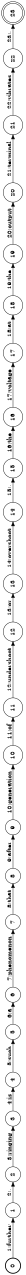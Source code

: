 digraph FST {
rankdir = LR;
size = "8.5,11";
label = "";
center = 1;
orientation = Landscape;
ranksep = "0.4";
nodesep = "0.25";
0 [label = "0", shape = circle, style = bold, fontsize = 14]
	0 -> 1 [label = "1:further", fontsize = 14];
1 [label = "1", shape = circle, style = solid, fontsize = 14]
	1 -> 2 [label = "2:,", fontsize = 14];
2 [label = "2", shape = circle, style = solid, fontsize = 14]
	2 -> 3 [label = "3:ringing", fontsize = 14];
3 [label = "3", shape = circle, style = solid, fontsize = 14]
	3 -> 4 [label = "4:is", fontsize = 14];
4 [label = "4", shape = circle, style = solid, fontsize = 14]
	4 -> 5 [label = "5:such", fontsize = 14];
5 [label = "5", shape = circle, style = solid, fontsize = 14]
	5 -> 6 [label = "6:a", fontsize = 14];
6 [label = "6", shape = circle, style = solid, fontsize = 14]
	6 -> 7 [label = "7:phenomenon", fontsize = 14];
7 [label = "7", shape = circle, style = solid, fontsize = 14]
	7 -> 8 [label = "8:that", fontsize = 14];
8 [label = "8", shape = circle, style = solid, fontsize = 14]
	8 -> 9 [label = "9:after", fontsize = 14];
9 [label = "9", shape = circle, style = solid, fontsize = 14]
	9 -> 10 [label = "10:generation", fontsize = 14];
10 [label = "10", shape = circle, style = solid, fontsize = 14]
	10 -> 11 [label = "11:of", fontsize = 14];
11 [label = "11", shape = circle, style = solid, fontsize = 14]
	11 -> 12 [label = "12:undershoot", fontsize = 14];
12 [label = "12", shape = circle, style = solid, fontsize = 14]
	12 -> 13 [label = "13:or", fontsize = 14];
13 [label = "13", shape = circle, style = solid, fontsize = 14]
	13 -> 14 [label = "14:overshoot", fontsize = 14];
14 [label = "14", shape = circle, style = solid, fontsize = 14]
	14 -> 15 [label = "15:,", fontsize = 14];
15 [label = "15", shape = circle, style = solid, fontsize = 14]
	15 -> 16 [label = "16:the", fontsize = 14];
16 [label = "16", shape = circle, style = solid, fontsize = 14]
	16 -> 17 [label = "17:voltage", fontsize = 14];
17 [label = "17", shape = circle, style = solid, fontsize = 14]
	17 -> 18 [label = "18:at", fontsize = 14];
18 [label = "18", shape = circle, style = solid, fontsize = 14]
	18 -> 19 [label = "19:the", fontsize = 14];
19 [label = "19", shape = circle, style = solid, fontsize = 14]
	19 -> 20 [label = "20:output", fontsize = 14];
20 [label = "20", shape = circle, style = solid, fontsize = 14]
	20 -> 21 [label = "21:terminal", fontsize = 14];
21 [label = "21", shape = circle, style = solid, fontsize = 14]
	21 -> 22 [label = "22:vibrates", fontsize = 14];
22 [label = "22", shape = circle, style = solid, fontsize = 14]
	22 -> 23 [label = "23:.", fontsize = 14];
23 [label = "23", shape = doublecircle, style = solid, fontsize = 14]
}
